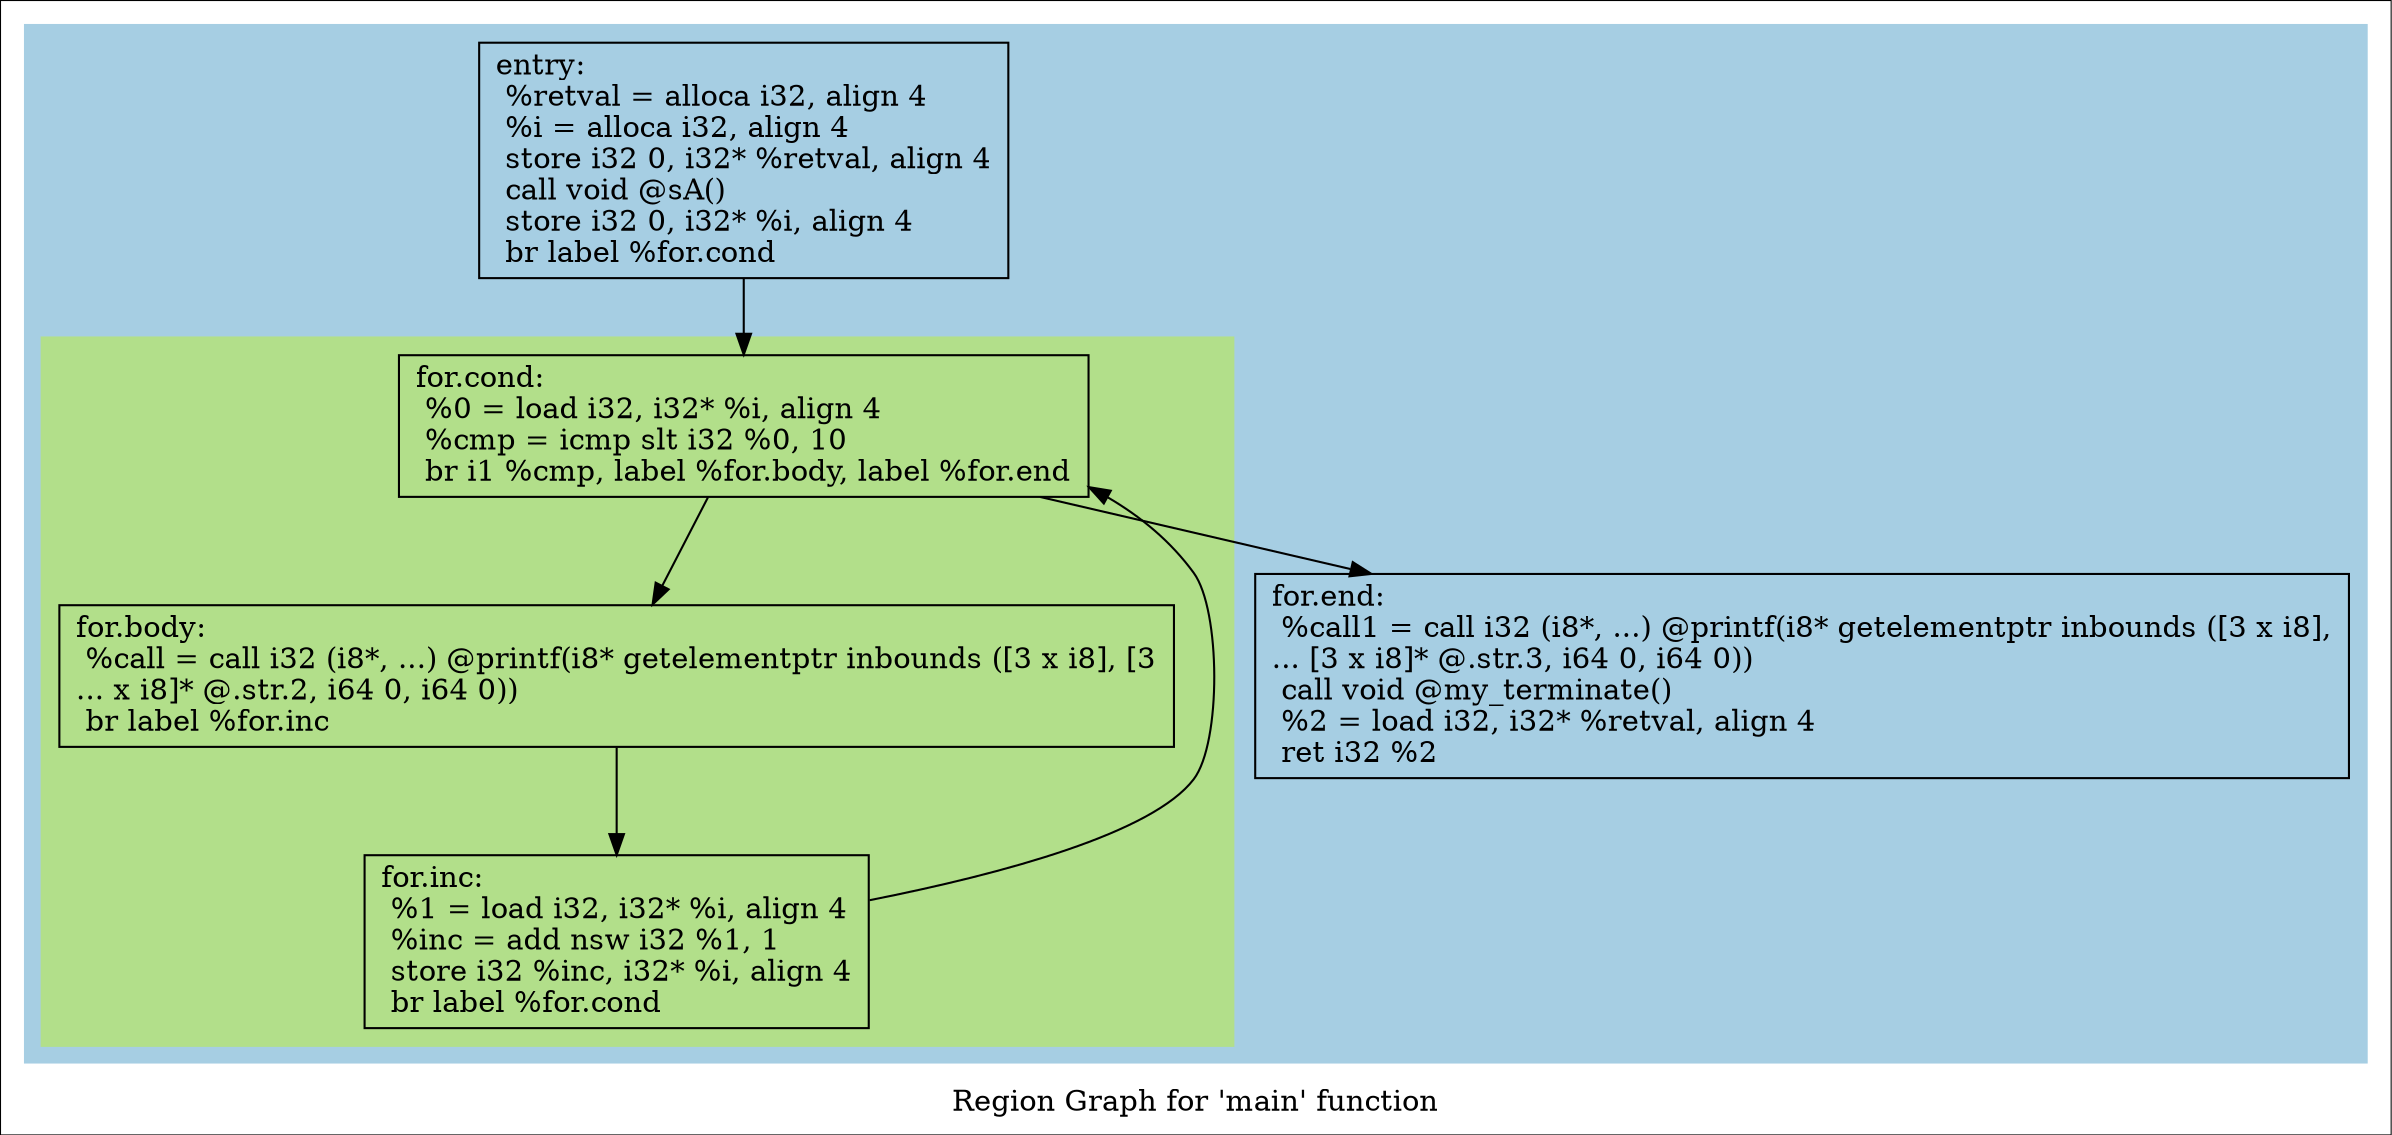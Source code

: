 digraph "Region Graph for 'main' function" {
	label="Region Graph for 'main' function";

	Node0x1d056d0 [shape=record,label="{entry:\l  %retval = alloca i32, align 4\l  %i = alloca i32, align 4\l  store i32 0, i32* %retval, align 4\l  call void @sA()\l  store i32 0, i32* %i, align 4\l  br label %for.cond\l}"];
	Node0x1d056d0 -> Node0x1cfce50;
	Node0x1cfce50 [shape=record,label="{for.cond:                                         \l  %0 = load i32, i32* %i, align 4\l  %cmp = icmp slt i32 %0, 10\l  br i1 %cmp, label %for.body, label %for.end\l}"];
	Node0x1cfce50 -> Node0x1d06e40;
	Node0x1cfce50 -> Node0x1d28080;
	Node0x1d06e40 [shape=record,label="{for.body:                                         \l  %call = call i32 (i8*, ...) @printf(i8* getelementptr inbounds ([3 x i8], [3\l... x i8]* @.str.2, i64 0, i64 0))\l  br label %for.inc\l}"];
	Node0x1d06e40 -> Node0x1d280e0;
	Node0x1d280e0 [shape=record,label="{for.inc:                                          \l  %1 = load i32, i32* %i, align 4\l  %inc = add nsw i32 %1, 1\l  store i32 %inc, i32* %i, align 4\l  br label %for.cond\l}"];
	Node0x1d280e0 -> Node0x1cfce50[constraint=false];
	Node0x1d28080 [shape=record,label="{for.end:                                          \l  %call1 = call i32 (i8*, ...) @printf(i8* getelementptr inbounds ([3 x i8],\l... [3 x i8]* @.str.3, i64 0, i64 0))\l  call void @my_terminate()\l  %2 = load i32, i32* %retval, align 4\l  ret i32 %2\l}"];
	colorscheme = "paired12"
        subgraph cluster_0x1d034c0 {
          label = "";
          style = filled;
          color = 1
          subgraph cluster_0x1d25de0 {
            label = "";
            style = filled;
            color = 3
            Node0x1cfce50;
            Node0x1d06e40;
            Node0x1d280e0;
          }
          Node0x1d056d0;
          Node0x1d28080;
        }
}
